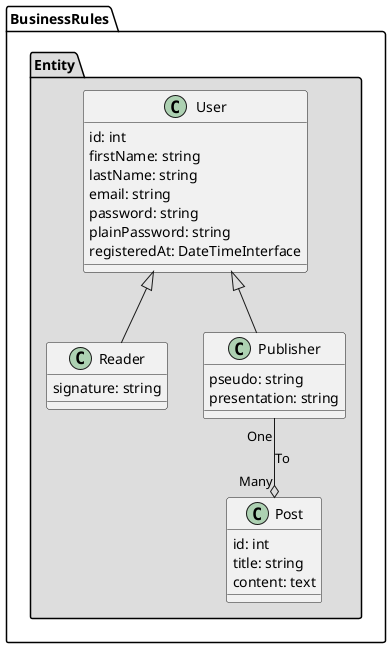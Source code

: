 @startuml

package "BusinessRules" #fff {

    package "Entity" #ddd {

        class User {
            {field} id: int
            {field} firstName: string
            {field} lastName: string
            {field} email: string
            {field} password: string
            {field} plainPassword: string
            {field} registeredAt: DateTimeInterface
        }

        class Reader {
            {field} signature: string
        }

        class Publisher {
            {field} pseudo: string
            {field} presentation: string
        }

        class Post {
            {field} id: int
            {field} title: string
            {field} content: text
        }

        User <|-- Reader
        User <|-- Publisher

        Publisher "One" --o "Many" Post : To
    }
}

@enduml
